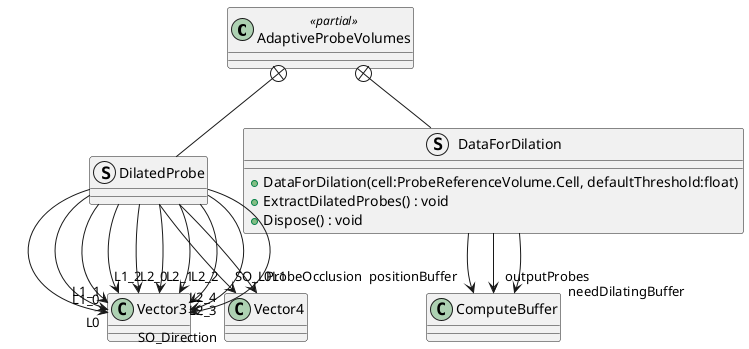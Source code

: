 @startuml
class AdaptiveProbeVolumes <<partial>> {
}
struct DilatedProbe {
}
struct DataForDilation {
    + DataForDilation(cell:ProbeReferenceVolume.Cell, defaultThreshold:float)
    + ExtractDilatedProbes() : void
    + Dispose() : void
}
AdaptiveProbeVolumes +-- DilatedProbe
DilatedProbe --> "L0" Vector3
DilatedProbe --> "L1_0" Vector3
DilatedProbe --> "L1_1" Vector3
DilatedProbe --> "L1_2" Vector3
DilatedProbe --> "L2_0" Vector3
DilatedProbe --> "L2_1" Vector3
DilatedProbe --> "L2_2" Vector3
DilatedProbe --> "L2_3" Vector3
DilatedProbe --> "L2_4" Vector3
DilatedProbe --> "SO_L0L1" Vector4
DilatedProbe --> "SO_Direction" Vector3
DilatedProbe --> "ProbeOcclusion" Vector4
AdaptiveProbeVolumes +-- DataForDilation
DataForDilation --> "positionBuffer" ComputeBuffer
DataForDilation --> "outputProbes" ComputeBuffer
DataForDilation --> "needDilatingBuffer" ComputeBuffer
@enduml
